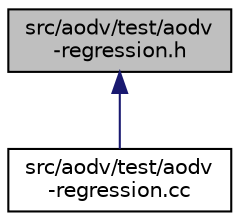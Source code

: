 digraph "src/aodv/test/aodv-regression.h"
{
 // LATEX_PDF_SIZE
  edge [fontname="Helvetica",fontsize="10",labelfontname="Helvetica",labelfontsize="10"];
  node [fontname="Helvetica",fontsize="10",shape=record];
  Node1 [label="src/aodv/test/aodv\l-regression.h",height=0.2,width=0.4,color="black", fillcolor="grey75", style="filled", fontcolor="black",tooltip=" "];
  Node1 -> Node2 [dir="back",color="midnightblue",fontsize="10",style="solid",fontname="Helvetica"];
  Node2 [label="src/aodv/test/aodv\l-regression.cc",height=0.2,width=0.4,color="black", fillcolor="white", style="filled",URL="$aodv-regression_8cc.html",tooltip=" "];
}
